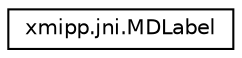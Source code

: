 digraph "Graphical Class Hierarchy"
{
  edge [fontname="Helvetica",fontsize="10",labelfontname="Helvetica",labelfontsize="10"];
  node [fontname="Helvetica",fontsize="10",shape=record];
  rankdir="LR";
  Node0 [label="xmipp.jni.MDLabel",height=0.2,width=0.4,color="black", fillcolor="white", style="filled",URL="$classxmipp_1_1jni_1_1MDLabel.html"];
}
